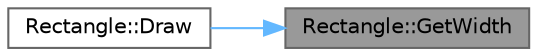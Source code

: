 digraph "Rectangle::GetWidth"
{
 // LATEX_PDF_SIZE
  bgcolor="transparent";
  edge [fontname=Helvetica,fontsize=10,labelfontname=Helvetica,labelfontsize=10];
  node [fontname=Helvetica,fontsize=10,shape=box,height=0.2,width=0.4];
  rankdir="RL";
  Node1 [label="Rectangle::GetWidth",height=0.2,width=0.4,color="gray40", fillcolor="grey60", style="filled", fontcolor="black",tooltip="get width of the object"];
  Node1 -> Node2 [dir="back",color="steelblue1",style="solid"];
  Node2 [label="Rectangle::Draw",height=0.2,width=0.4,color="grey40", fillcolor="white", style="filled",URL="$class_rectangle.html#a5ed6e7c001392ee03e1413a3c3a66dfd",tooltip="draw the object"];
}
